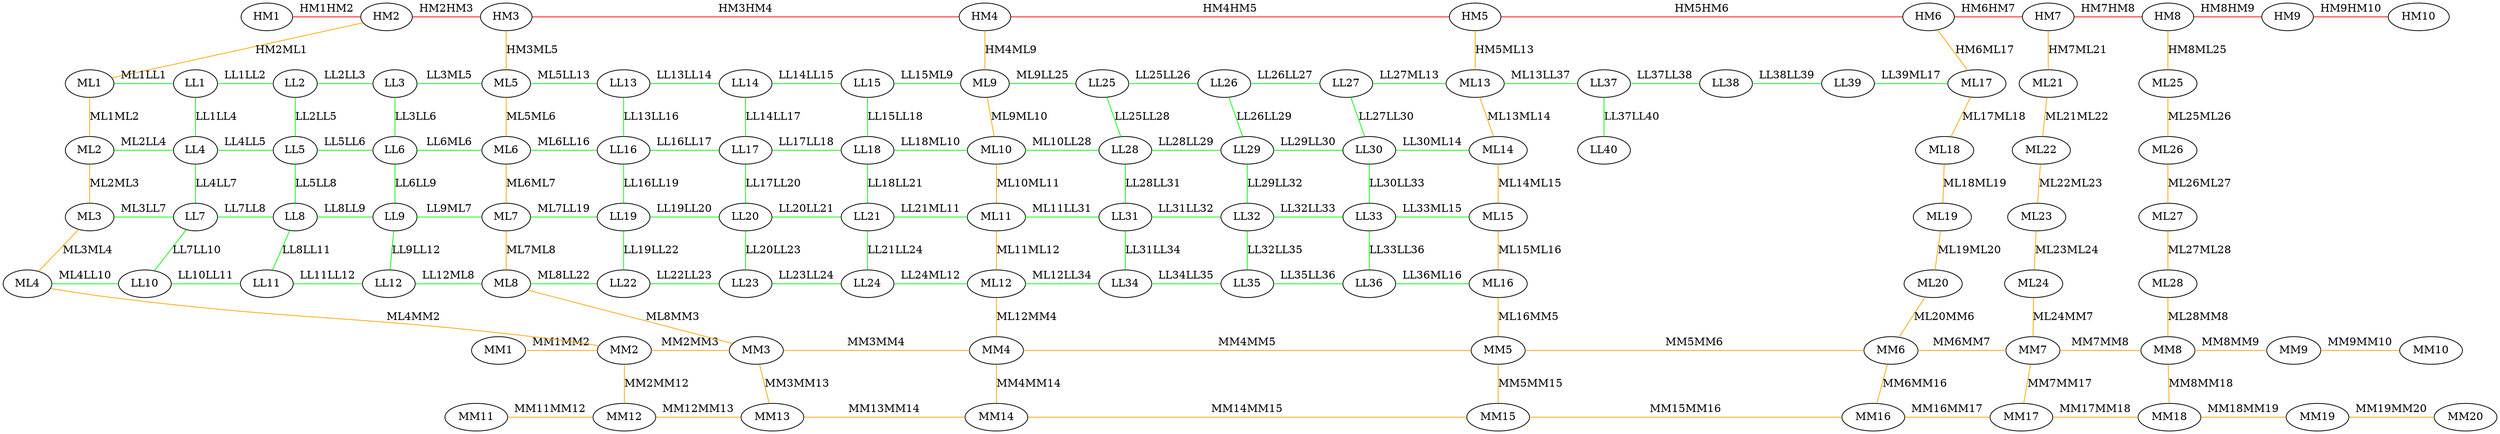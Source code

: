 graph xmpl
{
{rank="same";HM1--HM2[label="HM1HM2" weight=70 color="red"]};
{rank="same";HM2--HM3[label="HM2HM3" weight=70 color="red"]};
{rank="same";HM3--HM4[label="HM3HM4" weight=70 color="red"]};
{rank="same";HM4--HM5[label="HM4HM5" weight=70 color="red"]};
{rank="same";HM5--HM6[label="HM5HM6" weight=70 color="red"]};
{rank="same";HM6--HM7[label="HM6HM7" weight=70 color="red"]};
{rank="same";HM7--HM8[label="HM7HM8" weight=70 color="red"]};
{rank="same";HM8--HM9[label="HM8HM9" weight=70 color="red"]};
{rank="same";HM9--HM10[label="HM9HM10" weight=70 color="red"]};
{rank="same";MM1--MM2[label="MM1MM2" weight=50 color="orange"]};
{rank="same";MM2--MM3[label="MM2MM3" weight=50 color="orange"]};
{rank="same";MM3--MM4[label="MM3MM4" weight=50 color="orange"]};
{rank="same";MM4--MM5[label="MM4MM5" weight=50 color="orange"]};
{rank="same";MM5--MM6[label="MM5MM6" weight=50 color="orange"]};
{rank="same";MM6--MM7[label="MM6MM7" weight=50 color="orange"]};
{rank="same";MM7--MM8[label="MM7MM8" weight=50 color="orange"]};
{rank="same";MM8--MM9[label="MM8MM9" weight=50 color="orange"]};
{rank="same";MM9--MM10[label="MM9MM10" weight=50 color="orange"]};
{rank="same";MM11--MM12[label="MM11MM12" weight=50 color="orange"]};
{rank="same";MM12--MM13[label="MM12MM13" weight=50 color="orange"]};
{rank="same";MM13--MM14[label="MM13MM14" weight=50 color="orange"]};
{rank="same";MM14--MM15[label="MM14MM15" weight=50 color="orange"]};
{rank="same";MM15--MM16[label="MM15MM16" weight=50 color="orange"]};
{rank="same";MM16--MM17[label="MM16MM17" weight=50 color="orange"]};
{rank="same";MM17--MM18[label="MM17MM18" weight=50 color="orange"]};
{rank="same";MM18--MM19[label="MM18MM19" weight=50 color="orange"]};
{rank="same";MM19--MM20[label="MM19MM20" weight=50 color="orange"]};
HM2--ML1[label="HM2ML1" weight=50 color="orange"]
ML1--ML2[label="ML1ML2" weight=50 color="orange"]
ML2--ML3[label="ML2ML3" weight=50 color="orange"]
ML3--ML4[label="ML3ML4" weight=50 color="orange"]
ML4--MM2[label="ML4MM2" weight=50 color="orange"]
MM2--MM12[label="MM2MM12" weight=50 color="orange"]
HM3--ML5[label="HM3ML5" weight=50 color="orange"]
ML5--ML6[label="ML5ML6" weight=50 color="orange"]
ML6--ML7[label="ML6ML7" weight=50 color="orange"]
ML7--ML8[label="ML7ML8" weight=50 color="orange"]
ML8--MM3[label="ML8MM3" weight=50 color="orange"]
MM3--MM13[label="MM3MM13" weight=50 color="orange"]
HM4--ML9[label="HM4ML9" weight=50 color="orange"]
ML9--ML10[label="ML9ML10" weight=50 color="orange"]
ML10--ML11[label="ML10ML11" weight=50 color="orange"]
ML11--ML12[label="ML11ML12" weight=50 color="orange"]
ML12--MM4[label="ML12MM4" weight=50 color="orange"]
MM4--MM14[label="MM4MM14" weight=50 color="orange"]
HM5--ML13[label="HM5ML13" weight=50 color="orange"]
ML13--ML14[label="ML13ML14" weight=50 color="orange"]
ML14--ML15[label="ML14ML15" weight=50 color="orange"]
ML15--ML16[label="ML15ML16" weight=50 color="orange"]
ML16--MM5[label="ML16MM5" weight=50 color="orange"]
MM5--MM15[label="MM5MM15" weight=50 color="orange"]
HM6--ML17[label="HM6ML17" weight=50 color="orange"]
ML17--ML18[label="ML17ML18" weight=50 color="orange"]
ML18--ML19[label="ML18ML19" weight=50 color="orange"]
ML19--ML20[label="ML19ML20" weight=50 color="orange"]
ML20--MM6[label="ML20MM6" weight=50 color="orange"]
MM6--MM16[label="MM6MM16" weight=50 color="orange"]
HM7--ML21[label="HM7ML21" weight=50 color="orange"]
ML21--ML22[label="ML21ML22" weight=50 color="orange"]
ML22--ML23[label="ML22ML23" weight=50 color="orange"]
ML23--ML24[label="ML23ML24" weight=50 color="orange"]
ML24--MM7[label="ML24MM7" weight=50 color="orange"]
MM7--MM17[label="MM7MM17" weight=50 color="orange"]
HM8--ML25[label="HM8ML25" weight=50 color="orange"]
ML25--ML26[label="ML25ML26" weight=50 color="orange"]
ML26--ML27[label="ML26ML27" weight=50 color="orange"]
ML27--ML28[label="ML27ML28" weight=50 color="orange"]
ML28--MM8[label="ML28MM8" weight=50 color="orange"]
MM8--MM18[label="MM8MM18" weight=50 color="orange"]
{rank="same";ML1--LL1[label="ML1LL1" weight=30 color="green"]};
{rank="same";LL1--LL2[label="LL1LL2" weight=30 color="green"]};
{rank="same";LL2--LL3[label="LL2LL3" weight=30 color="green"]};
{rank="same";LL3--ML5[label="LL3ML5" weight=30 color="green"]};
{rank="same";ML2--LL4[label="ML2LL4" weight=30 color="green"]};
{rank="same";LL4--LL5[label="LL4LL5" weight=30 color="green"]};
{rank="same";LL5--LL6[label="LL5LL6" weight=30 color="green"]};
{rank="same";LL6--ML6[label="LL6ML6" weight=30 color="green"]};
{rank="same";ML3--LL7[label="ML3LL7" weight=30 color="green"]};
{rank="same";LL7--LL8[label="LL7LL8" weight=30 color="green"]};
{rank="same";LL8--LL9[label="LL8LL9" weight=30 color="green"]};
{rank="same";LL9--ML7[label="LL9ML7" weight=30 color="green"]};
{rank="same";ML4--LL10[label="ML4LL10" weight=30 color="green"]};
{rank="same";LL10--LL11[label="LL10LL11" weight=30 color="green"]};
{rank="same";LL11--LL12[label="LL11LL12" weight=30 color="green"]};
{rank="same";LL12--ML8[label="LL12ML8" weight=30 color="green"]};
{rank="same";ML5--LL13[label="ML5LL13" weight=30 color="green"]};
{rank="same";LL13--LL14[label="LL13LL14" weight=30 color="green"]};
{rank="same";LL14--LL15[label="LL14LL15" weight=30 color="green"]};
{rank="same";LL15--ML9[label="LL15ML9" weight=30 color="green"]};
{rank="same";ML6--LL16[label="ML6LL16" weight=30 color="green"]};
{rank="same";LL16--LL17[label="LL16LL17" weight=30 color="green"]};
{rank="same";LL17--LL18[label="LL17LL18" weight=30 color="green"]};
{rank="same";LL18--ML10[label="LL18ML10" weight=30 color="green"]};
{rank="same";ML7--LL19[label="ML7LL19" weight=30 color="green"]};
{rank="same";LL19--LL20[label="LL19LL20" weight=30 color="green"]};
{rank="same";LL20--LL21[label="LL20LL21" weight=30 color="green"]};
{rank="same";LL21--ML11[label="LL21ML11" weight=30 color="green"]};
{rank="same";ML8--LL22[label="ML8LL22" weight=30 color="green"]};
{rank="same";LL22--LL23[label="LL22LL23" weight=30 color="green"]};
{rank="same";LL23--LL24[label="LL23LL24" weight=30 color="green"]};
{rank="same";LL24--ML12[label="LL24ML12" weight=30 color="green"]};
{rank="same";ML9--LL25[label="ML9LL25" weight=30 color="green"]};
{rank="same";LL25--LL26[label="LL25LL26" weight=30 color="green"]};
{rank="same";LL26--LL27[label="LL26LL27" weight=30 color="green"]};
{rank="same";LL27--ML13[label="LL27ML13" weight=30 color="green"]};
{rank="same";ML10--LL28[label="ML10LL28" weight=30 color="green"]};
{rank="same";LL28--LL29[label="LL28LL29" weight=30 color="green"]};
{rank="same";LL29--LL30[label="LL29LL30" weight=30 color="green"]};
{rank="same";LL30--ML14[label="LL30ML14" weight=30 color="green"]};
{rank="same";ML11--LL31[label="ML11LL31" weight=30 color="green"]};
{rank="same";LL31--LL32[label="LL31LL32" weight=30 color="green"]};
{rank="same";LL32--LL33[label="LL32LL33" weight=30 color="green"]};
{rank="same";LL33--ML15[label="LL33ML15" weight=30 color="green"]};
{rank="same";ML12--LL34[label="ML12LL34" weight=30 color="green"]};
{rank="same";LL34--LL35[label="LL34LL35" weight=30 color="green"]};
{rank="same";LL35--LL36[label="LL35LL36" weight=30 color="green"]};
{rank="same";LL36--ML16[label="LL36ML16" weight=30 color="green"]};
{rank="same";ML13--LL37[label="ML13LL37" weight=30 color="green"]};
{rank="same";LL37--LL38[label="LL37LL38" weight=30 color="green"]};
{rank="same";LL38--LL39[label="LL38LL39" weight=30 color="green"]};
{rank="same";LL39--ML17[label="LL39ML17" weight=30 color="green"]};
LL1--LL4[label="LL1LL4" weight=30 color="green"]
LL2--LL5[label="LL2LL5" weight=30 color="green"]
LL3--LL6[label="LL3LL6" weight=30 color="green"]
LL4--LL7[label="LL4LL7" weight=30 color="green"]
LL5--LL8[label="LL5LL8" weight=30 color="green"]
LL6--LL9[label="LL6LL9" weight=30 color="green"]
LL7--LL10[label="LL7LL10" weight=30 color="green"]
LL8--LL11[label="LL8LL11" weight=30 color="green"]
LL9--LL12[label="LL9LL12" weight=30 color="green"]
LL13--LL16[label="LL13LL16" weight=30 color="green"]
LL14--LL17[label="LL14LL17" weight=30 color="green"]
LL15--LL18[label="LL15LL18" weight=30 color="green"]
LL16--LL19[label="LL16LL19" weight=30 color="green"]
LL17--LL20[label="LL17LL20" weight=30 color="green"]
LL18--LL21[label="LL18LL21" weight=30 color="green"]
LL19--LL22[label="LL19LL22" weight=30 color="green"]
LL20--LL23[label="LL20LL23" weight=30 color="green"]
LL21--LL24[label="LL21LL24" weight=30 color="green"]
LL25--LL28[label="LL25LL28" weight=30 color="green"]
LL26--LL29[label="LL26LL29" weight=30 color="green"]
LL27--LL30[label="LL27LL30" weight=30 color="green"]
LL28--LL31[label="LL28LL31" weight=30 color="green"]
LL29--LL32[label="LL29LL32" weight=30 color="green"]
LL30--LL33[label="LL30LL33" weight=30 color="green"]
LL31--LL34[label="LL31LL34" weight=30 color="green"]
LL32--LL35[label="LL32LL35" weight=30 color="green"]
LL33--LL36[label="LL33LL36" weight=30 color="green"]
LL37--LL40[label="LL37LL40" weight=30 color="green"]
}